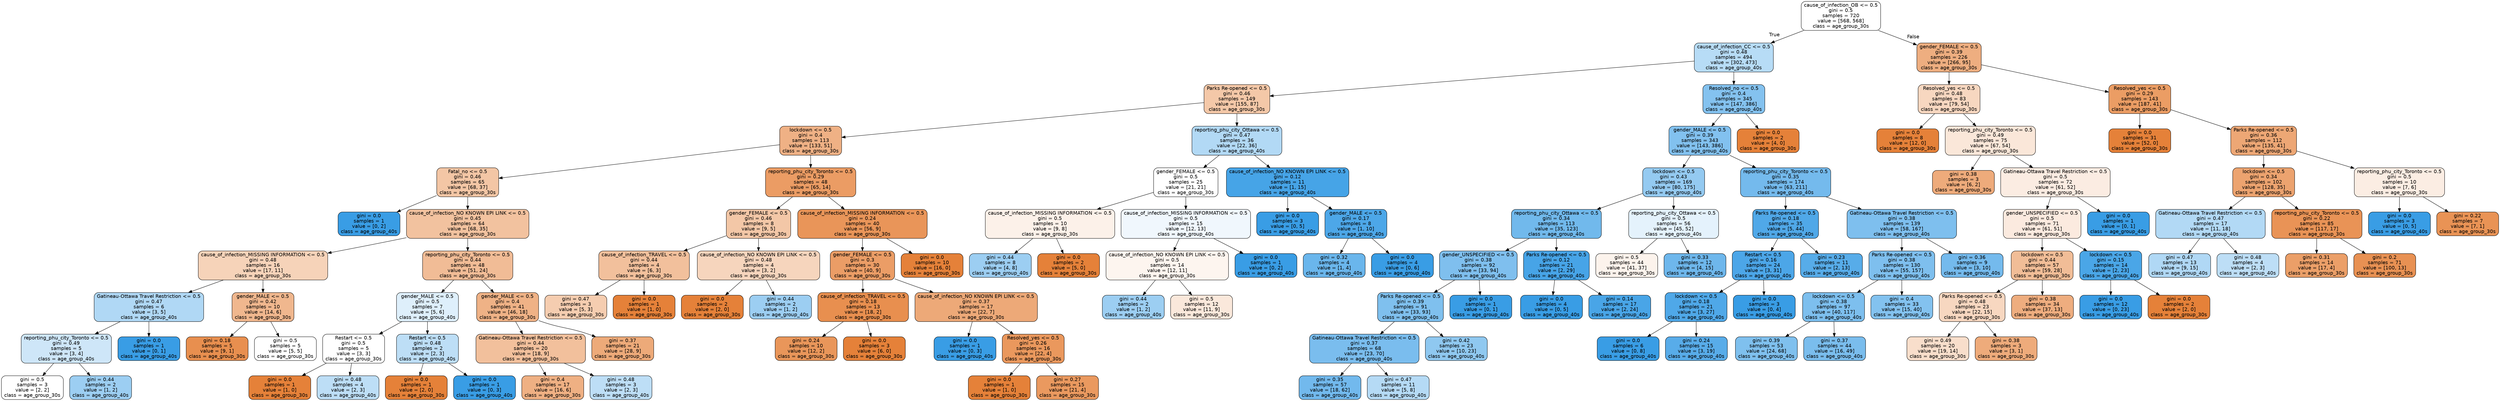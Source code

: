 digraph Tree {
node [shape=box, style="filled, rounded", color="black", fontname=helvetica] ;
edge [fontname=helvetica] ;
0 [label="cause_of_infection_OB <= 0.5\ngini = 0.5\nsamples = 720\nvalue = [568, 568]\nclass = age_group_30s", fillcolor="#ffffff"] ;
1 [label="cause_of_infection_CC <= 0.5\ngini = 0.48\nsamples = 494\nvalue = [302, 473]\nclass = age_group_40s", fillcolor="#b7dcf6"] ;
0 -> 1 [labeldistance=2.5, labelangle=45, headlabel="True"] ;
2 [label="Parks Re-opened <= 0.5\ngini = 0.46\nsamples = 149\nvalue = [155, 87]\nclass = age_group_30s", fillcolor="#f4c8a8"] ;
1 -> 2 ;
3 [label="lockdown <= 0.5\ngini = 0.4\nsamples = 113\nvalue = [133, 51]\nclass = age_group_30s", fillcolor="#efb185"] ;
2 -> 3 ;
4 [label="Fatal_no <= 0.5\ngini = 0.46\nsamples = 65\nvalue = [68, 37]\nclass = age_group_30s", fillcolor="#f3c6a5"] ;
3 -> 4 ;
5 [label="gini = 0.0\nsamples = 1\nvalue = [0, 2]\nclass = age_group_40s", fillcolor="#399de5"] ;
4 -> 5 ;
6 [label="cause_of_infection_NO KNOWN EPI LINK <= 0.5\ngini = 0.45\nsamples = 64\nvalue = [68, 35]\nclass = age_group_30s", fillcolor="#f2c29f"] ;
4 -> 6 ;
7 [label="cause_of_infection_MISSING INFORMATION <= 0.5\ngini = 0.48\nsamples = 16\nvalue = [17, 11]\nclass = age_group_30s", fillcolor="#f6d3b9"] ;
6 -> 7 ;
8 [label="Gatineau-Ottawa Travel Restriction <= 0.5\ngini = 0.47\nsamples = 6\nvalue = [3, 5]\nclass = age_group_40s", fillcolor="#b0d8f5"] ;
7 -> 8 ;
9 [label="reporting_phu_city_Toronto <= 0.5\ngini = 0.49\nsamples = 5\nvalue = [3, 4]\nclass = age_group_40s", fillcolor="#cee6f8"] ;
8 -> 9 ;
10 [label="gini = 0.5\nsamples = 3\nvalue = [2, 2]\nclass = age_group_30s", fillcolor="#ffffff"] ;
9 -> 10 ;
11 [label="gini = 0.44\nsamples = 2\nvalue = [1, 2]\nclass = age_group_40s", fillcolor="#9ccef2"] ;
9 -> 11 ;
12 [label="gini = 0.0\nsamples = 1\nvalue = [0, 1]\nclass = age_group_40s", fillcolor="#399de5"] ;
8 -> 12 ;
13 [label="gender_MALE <= 0.5\ngini = 0.42\nsamples = 10\nvalue = [14, 6]\nclass = age_group_30s", fillcolor="#f0b78e"] ;
7 -> 13 ;
14 [label="gini = 0.18\nsamples = 5\nvalue = [9, 1]\nclass = age_group_30s", fillcolor="#e88f4f"] ;
13 -> 14 ;
15 [label="gini = 0.5\nsamples = 5\nvalue = [5, 5]\nclass = age_group_30s", fillcolor="#ffffff"] ;
13 -> 15 ;
16 [label="reporting_phu_city_Toronto <= 0.5\ngini = 0.44\nsamples = 48\nvalue = [51, 24]\nclass = age_group_30s", fillcolor="#f1bc96"] ;
6 -> 16 ;
17 [label="gender_MALE <= 0.5\ngini = 0.5\nsamples = 7\nvalue = [5, 6]\nclass = age_group_40s", fillcolor="#deeffb"] ;
16 -> 17 ;
18 [label="Restart <= 0.5\ngini = 0.5\nsamples = 5\nvalue = [3, 3]\nclass = age_group_30s", fillcolor="#ffffff"] ;
17 -> 18 ;
19 [label="gini = 0.0\nsamples = 1\nvalue = [1, 0]\nclass = age_group_30s", fillcolor="#e58139"] ;
18 -> 19 ;
20 [label="gini = 0.48\nsamples = 4\nvalue = [2, 3]\nclass = age_group_40s", fillcolor="#bddef6"] ;
18 -> 20 ;
21 [label="Restart <= 0.5\ngini = 0.48\nsamples = 2\nvalue = [2, 3]\nclass = age_group_40s", fillcolor="#bddef6"] ;
17 -> 21 ;
22 [label="gini = 0.0\nsamples = 1\nvalue = [2, 0]\nclass = age_group_30s", fillcolor="#e58139"] ;
21 -> 22 ;
23 [label="gini = 0.0\nsamples = 1\nvalue = [0, 3]\nclass = age_group_40s", fillcolor="#399de5"] ;
21 -> 23 ;
24 [label="gender_MALE <= 0.5\ngini = 0.4\nsamples = 41\nvalue = [46, 18]\nclass = age_group_30s", fillcolor="#efb286"] ;
16 -> 24 ;
25 [label="Gatineau-Ottawa Travel Restriction <= 0.5\ngini = 0.44\nsamples = 20\nvalue = [18, 9]\nclass = age_group_30s", fillcolor="#f2c09c"] ;
24 -> 25 ;
26 [label="gini = 0.4\nsamples = 17\nvalue = [16, 6]\nclass = age_group_30s", fillcolor="#efb083"] ;
25 -> 26 ;
27 [label="gini = 0.48\nsamples = 3\nvalue = [2, 3]\nclass = age_group_40s", fillcolor="#bddef6"] ;
25 -> 27 ;
28 [label="gini = 0.37\nsamples = 21\nvalue = [28, 9]\nclass = age_group_30s", fillcolor="#edaa79"] ;
24 -> 28 ;
29 [label="reporting_phu_city_Toronto <= 0.5\ngini = 0.29\nsamples = 48\nvalue = [65, 14]\nclass = age_group_30s", fillcolor="#eb9c64"] ;
3 -> 29 ;
30 [label="gender_FEMALE <= 0.5\ngini = 0.46\nsamples = 8\nvalue = [9, 5]\nclass = age_group_30s", fillcolor="#f3c7a7"] ;
29 -> 30 ;
31 [label="cause_of_infection_TRAVEL <= 0.5\ngini = 0.44\nsamples = 4\nvalue = [6, 3]\nclass = age_group_30s", fillcolor="#f2c09c"] ;
30 -> 31 ;
32 [label="gini = 0.47\nsamples = 3\nvalue = [5, 3]\nclass = age_group_30s", fillcolor="#f5cdb0"] ;
31 -> 32 ;
33 [label="gini = 0.0\nsamples = 1\nvalue = [1, 0]\nclass = age_group_30s", fillcolor="#e58139"] ;
31 -> 33 ;
34 [label="cause_of_infection_NO KNOWN EPI LINK <= 0.5\ngini = 0.48\nsamples = 4\nvalue = [3, 2]\nclass = age_group_30s", fillcolor="#f6d5bd"] ;
30 -> 34 ;
35 [label="gini = 0.0\nsamples = 2\nvalue = [2, 0]\nclass = age_group_30s", fillcolor="#e58139"] ;
34 -> 35 ;
36 [label="gini = 0.44\nsamples = 2\nvalue = [1, 2]\nclass = age_group_40s", fillcolor="#9ccef2"] ;
34 -> 36 ;
37 [label="cause_of_infection_MISSING INFORMATION <= 0.5\ngini = 0.24\nsamples = 40\nvalue = [56, 9]\nclass = age_group_30s", fillcolor="#e99559"] ;
29 -> 37 ;
38 [label="gender_FEMALE <= 0.5\ngini = 0.3\nsamples = 30\nvalue = [40, 9]\nclass = age_group_30s", fillcolor="#eb9d66"] ;
37 -> 38 ;
39 [label="cause_of_infection_TRAVEL <= 0.5\ngini = 0.18\nsamples = 13\nvalue = [18, 2]\nclass = age_group_30s", fillcolor="#e88f4f"] ;
38 -> 39 ;
40 [label="gini = 0.24\nsamples = 10\nvalue = [12, 2]\nclass = age_group_30s", fillcolor="#e9965a"] ;
39 -> 40 ;
41 [label="gini = 0.0\nsamples = 3\nvalue = [6, 0]\nclass = age_group_30s", fillcolor="#e58139"] ;
39 -> 41 ;
42 [label="cause_of_infection_NO KNOWN EPI LINK <= 0.5\ngini = 0.37\nsamples = 17\nvalue = [22, 7]\nclass = age_group_30s", fillcolor="#eda978"] ;
38 -> 42 ;
43 [label="gini = 0.0\nsamples = 1\nvalue = [0, 3]\nclass = age_group_40s", fillcolor="#399de5"] ;
42 -> 43 ;
44 [label="Resolved_yes <= 0.5\ngini = 0.26\nsamples = 16\nvalue = [22, 4]\nclass = age_group_30s", fillcolor="#ea985d"] ;
42 -> 44 ;
45 [label="gini = 0.0\nsamples = 1\nvalue = [1, 0]\nclass = age_group_30s", fillcolor="#e58139"] ;
44 -> 45 ;
46 [label="gini = 0.27\nsamples = 15\nvalue = [21, 4]\nclass = age_group_30s", fillcolor="#ea995f"] ;
44 -> 46 ;
47 [label="gini = 0.0\nsamples = 10\nvalue = [16, 0]\nclass = age_group_30s", fillcolor="#e58139"] ;
37 -> 47 ;
48 [label="reporting_phu_city_Ottawa <= 0.5\ngini = 0.47\nsamples = 36\nvalue = [22, 36]\nclass = age_group_40s", fillcolor="#b2d9f5"] ;
2 -> 48 ;
49 [label="gender_FEMALE <= 0.5\ngini = 0.5\nsamples = 25\nvalue = [21, 21]\nclass = age_group_30s", fillcolor="#ffffff"] ;
48 -> 49 ;
50 [label="cause_of_infection_MISSING INFORMATION <= 0.5\ngini = 0.5\nsamples = 10\nvalue = [9, 8]\nclass = age_group_30s", fillcolor="#fcf1e9"] ;
49 -> 50 ;
51 [label="gini = 0.44\nsamples = 8\nvalue = [4, 8]\nclass = age_group_40s", fillcolor="#9ccef2"] ;
50 -> 51 ;
52 [label="gini = 0.0\nsamples = 2\nvalue = [5, 0]\nclass = age_group_30s", fillcolor="#e58139"] ;
50 -> 52 ;
53 [label="cause_of_infection_MISSING INFORMATION <= 0.5\ngini = 0.5\nsamples = 15\nvalue = [12, 13]\nclass = age_group_40s", fillcolor="#f0f7fd"] ;
49 -> 53 ;
54 [label="cause_of_infection_NO KNOWN EPI LINK <= 0.5\ngini = 0.5\nsamples = 14\nvalue = [12, 11]\nclass = age_group_30s", fillcolor="#fdf5ef"] ;
53 -> 54 ;
55 [label="gini = 0.44\nsamples = 2\nvalue = [1, 2]\nclass = age_group_40s", fillcolor="#9ccef2"] ;
54 -> 55 ;
56 [label="gini = 0.5\nsamples = 12\nvalue = [11, 9]\nclass = age_group_30s", fillcolor="#fae8db"] ;
54 -> 56 ;
57 [label="gini = 0.0\nsamples = 1\nvalue = [0, 2]\nclass = age_group_40s", fillcolor="#399de5"] ;
53 -> 57 ;
58 [label="cause_of_infection_NO KNOWN EPI LINK <= 0.5\ngini = 0.12\nsamples = 11\nvalue = [1, 15]\nclass = age_group_40s", fillcolor="#46a4e7"] ;
48 -> 58 ;
59 [label="gini = 0.0\nsamples = 3\nvalue = [0, 5]\nclass = age_group_40s", fillcolor="#399de5"] ;
58 -> 59 ;
60 [label="gender_MALE <= 0.5\ngini = 0.17\nsamples = 8\nvalue = [1, 10]\nclass = age_group_40s", fillcolor="#4da7e8"] ;
58 -> 60 ;
61 [label="gini = 0.32\nsamples = 4\nvalue = [1, 4]\nclass = age_group_40s", fillcolor="#6ab6ec"] ;
60 -> 61 ;
62 [label="gini = 0.0\nsamples = 4\nvalue = [0, 6]\nclass = age_group_40s", fillcolor="#399de5"] ;
60 -> 62 ;
63 [label="Resolved_no <= 0.5\ngini = 0.4\nsamples = 345\nvalue = [147, 386]\nclass = age_group_40s", fillcolor="#84c2ef"] ;
1 -> 63 ;
64 [label="gender_MALE <= 0.5\ngini = 0.39\nsamples = 343\nvalue = [143, 386]\nclass = age_group_40s", fillcolor="#82c1ef"] ;
63 -> 64 ;
65 [label="lockdown <= 0.5\ngini = 0.43\nsamples = 169\nvalue = [80, 175]\nclass = age_group_40s", fillcolor="#94caf1"] ;
64 -> 65 ;
66 [label="reporting_phu_city_Ottawa <= 0.5\ngini = 0.34\nsamples = 113\nvalue = [35, 123]\nclass = age_group_40s", fillcolor="#71b9ec"] ;
65 -> 66 ;
67 [label="gender_UNSPECIFIED <= 0.5\ngini = 0.38\nsamples = 92\nvalue = [33, 94]\nclass = age_group_40s", fillcolor="#7fbfee"] ;
66 -> 67 ;
68 [label="Parks Re-opened <= 0.5\ngini = 0.39\nsamples = 91\nvalue = [33, 93]\nclass = age_group_40s", fillcolor="#7fc0ee"] ;
67 -> 68 ;
69 [label="Gatineau-Ottawa Travel Restriction <= 0.5\ngini = 0.37\nsamples = 68\nvalue = [23, 70]\nclass = age_group_40s", fillcolor="#7abdee"] ;
68 -> 69 ;
70 [label="gini = 0.35\nsamples = 57\nvalue = [18, 62]\nclass = age_group_40s", fillcolor="#72b9ed"] ;
69 -> 70 ;
71 [label="gini = 0.47\nsamples = 11\nvalue = [5, 8]\nclass = age_group_40s", fillcolor="#b5daf5"] ;
69 -> 71 ;
72 [label="gini = 0.42\nsamples = 23\nvalue = [10, 23]\nclass = age_group_40s", fillcolor="#8fc8f0"] ;
68 -> 72 ;
73 [label="gini = 0.0\nsamples = 1\nvalue = [0, 1]\nclass = age_group_40s", fillcolor="#399de5"] ;
67 -> 73 ;
74 [label="Parks Re-opened <= 0.5\ngini = 0.12\nsamples = 21\nvalue = [2, 29]\nclass = age_group_40s", fillcolor="#47a4e7"] ;
66 -> 74 ;
75 [label="gini = 0.0\nsamples = 4\nvalue = [0, 5]\nclass = age_group_40s", fillcolor="#399de5"] ;
74 -> 75 ;
76 [label="gini = 0.14\nsamples = 17\nvalue = [2, 24]\nclass = age_group_40s", fillcolor="#49a5e7"] ;
74 -> 76 ;
77 [label="reporting_phu_city_Ottawa <= 0.5\ngini = 0.5\nsamples = 56\nvalue = [45, 52]\nclass = age_group_40s", fillcolor="#e4f2fc"] ;
65 -> 77 ;
78 [label="gini = 0.5\nsamples = 44\nvalue = [41, 37]\nclass = age_group_30s", fillcolor="#fcf3ec"] ;
77 -> 78 ;
79 [label="gini = 0.33\nsamples = 12\nvalue = [4, 15]\nclass = age_group_40s", fillcolor="#6eb7ec"] ;
77 -> 79 ;
80 [label="reporting_phu_city_Toronto <= 0.5\ngini = 0.35\nsamples = 174\nvalue = [63, 211]\nclass = age_group_40s", fillcolor="#74baed"] ;
64 -> 80 ;
81 [label="Parks Re-opened <= 0.5\ngini = 0.18\nsamples = 35\nvalue = [5, 44]\nclass = age_group_40s", fillcolor="#50a8e8"] ;
80 -> 81 ;
82 [label="Restart <= 0.5\ngini = 0.16\nsamples = 24\nvalue = [3, 31]\nclass = age_group_40s", fillcolor="#4ca6e8"] ;
81 -> 82 ;
83 [label="lockdown <= 0.5\ngini = 0.18\nsamples = 21\nvalue = [3, 27]\nclass = age_group_40s", fillcolor="#4fa8e8"] ;
82 -> 83 ;
84 [label="gini = 0.0\nsamples = 6\nvalue = [0, 8]\nclass = age_group_40s", fillcolor="#399de5"] ;
83 -> 84 ;
85 [label="gini = 0.24\nsamples = 15\nvalue = [3, 19]\nclass = age_group_40s", fillcolor="#58ace9"] ;
83 -> 85 ;
86 [label="gini = 0.0\nsamples = 3\nvalue = [0, 4]\nclass = age_group_40s", fillcolor="#399de5"] ;
82 -> 86 ;
87 [label="gini = 0.23\nsamples = 11\nvalue = [2, 13]\nclass = age_group_40s", fillcolor="#57ace9"] ;
81 -> 87 ;
88 [label="Gatineau-Ottawa Travel Restriction <= 0.5\ngini = 0.38\nsamples = 139\nvalue = [58, 167]\nclass = age_group_40s", fillcolor="#7ebfee"] ;
80 -> 88 ;
89 [label="Parks Re-opened <= 0.5\ngini = 0.38\nsamples = 130\nvalue = [55, 157]\nclass = age_group_40s", fillcolor="#7ebfee"] ;
88 -> 89 ;
90 [label="lockdown <= 0.5\ngini = 0.38\nsamples = 97\nvalue = [40, 117]\nclass = age_group_40s", fillcolor="#7dbfee"] ;
89 -> 90 ;
91 [label="gini = 0.39\nsamples = 53\nvalue = [24, 68]\nclass = age_group_40s", fillcolor="#7fc0ee"] ;
90 -> 91 ;
92 [label="gini = 0.37\nsamples = 44\nvalue = [16, 49]\nclass = age_group_40s", fillcolor="#7abded"] ;
90 -> 92 ;
93 [label="gini = 0.4\nsamples = 33\nvalue = [15, 40]\nclass = age_group_40s", fillcolor="#83c2ef"] ;
89 -> 93 ;
94 [label="gini = 0.36\nsamples = 9\nvalue = [3, 10]\nclass = age_group_40s", fillcolor="#74baed"] ;
88 -> 94 ;
95 [label="gini = 0.0\nsamples = 2\nvalue = [4, 0]\nclass = age_group_30s", fillcolor="#e58139"] ;
63 -> 95 ;
96 [label="gender_FEMALE <= 0.5\ngini = 0.39\nsamples = 226\nvalue = [266, 95]\nclass = age_group_30s", fillcolor="#eeae80"] ;
0 -> 96 [labeldistance=2.5, labelangle=-45, headlabel="False"] ;
97 [label="Resolved_yes <= 0.5\ngini = 0.48\nsamples = 83\nvalue = [79, 54]\nclass = age_group_30s", fillcolor="#f7d7c0"] ;
96 -> 97 ;
98 [label="gini = 0.0\nsamples = 8\nvalue = [12, 0]\nclass = age_group_30s", fillcolor="#e58139"] ;
97 -> 98 ;
99 [label="reporting_phu_city_Toronto <= 0.5\ngini = 0.49\nsamples = 75\nvalue = [67, 54]\nclass = age_group_30s", fillcolor="#fae7d9"] ;
97 -> 99 ;
100 [label="gini = 0.38\nsamples = 3\nvalue = [6, 2]\nclass = age_group_30s", fillcolor="#eeab7b"] ;
99 -> 100 ;
101 [label="Gatineau-Ottawa Travel Restriction <= 0.5\ngini = 0.5\nsamples = 72\nvalue = [61, 52]\nclass = age_group_30s", fillcolor="#fbece2"] ;
99 -> 101 ;
102 [label="gender_UNSPECIFIED <= 0.5\ngini = 0.5\nsamples = 71\nvalue = [61, 51]\nclass = age_group_30s", fillcolor="#fbeadf"] ;
101 -> 102 ;
103 [label="lockdown <= 0.5\ngini = 0.44\nsamples = 57\nvalue = [59, 28]\nclass = age_group_30s", fillcolor="#f1bd97"] ;
102 -> 103 ;
104 [label="Parks Re-opened <= 0.5\ngini = 0.48\nsamples = 23\nvalue = [22, 15]\nclass = age_group_30s", fillcolor="#f7d7c0"] ;
103 -> 104 ;
105 [label="gini = 0.49\nsamples = 20\nvalue = [19, 14]\nclass = age_group_30s", fillcolor="#f8decb"] ;
104 -> 105 ;
106 [label="gini = 0.38\nsamples = 3\nvalue = [3, 1]\nclass = age_group_30s", fillcolor="#eeab7b"] ;
104 -> 106 ;
107 [label="gini = 0.38\nsamples = 34\nvalue = [37, 13]\nclass = age_group_30s", fillcolor="#eead7f"] ;
103 -> 107 ;
108 [label="lockdown <= 0.5\ngini = 0.15\nsamples = 14\nvalue = [2, 23]\nclass = age_group_40s", fillcolor="#4aa6e7"] ;
102 -> 108 ;
109 [label="gini = 0.0\nsamples = 12\nvalue = [0, 23]\nclass = age_group_40s", fillcolor="#399de5"] ;
108 -> 109 ;
110 [label="gini = 0.0\nsamples = 2\nvalue = [2, 0]\nclass = age_group_30s", fillcolor="#e58139"] ;
108 -> 110 ;
111 [label="gini = 0.0\nsamples = 1\nvalue = [0, 1]\nclass = age_group_40s", fillcolor="#399de5"] ;
101 -> 111 ;
112 [label="Resolved_yes <= 0.5\ngini = 0.29\nsamples = 143\nvalue = [187, 41]\nclass = age_group_30s", fillcolor="#eb9d64"] ;
96 -> 112 ;
113 [label="gini = 0.0\nsamples = 31\nvalue = [52, 0]\nclass = age_group_30s", fillcolor="#e58139"] ;
112 -> 113 ;
114 [label="Parks Re-opened <= 0.5\ngini = 0.36\nsamples = 112\nvalue = [135, 41]\nclass = age_group_30s", fillcolor="#eda775"] ;
112 -> 114 ;
115 [label="lockdown <= 0.5\ngini = 0.34\nsamples = 102\nvalue = [128, 35]\nclass = age_group_30s", fillcolor="#eca36f"] ;
114 -> 115 ;
116 [label="Gatineau-Ottawa Travel Restriction <= 0.5\ngini = 0.47\nsamples = 17\nvalue = [11, 18]\nclass = age_group_40s", fillcolor="#b2d9f5"] ;
115 -> 116 ;
117 [label="gini = 0.47\nsamples = 13\nvalue = [9, 15]\nclass = age_group_40s", fillcolor="#b0d8f5"] ;
116 -> 117 ;
118 [label="gini = 0.48\nsamples = 4\nvalue = [2, 3]\nclass = age_group_40s", fillcolor="#bddef6"] ;
116 -> 118 ;
119 [label="reporting_phu_city_Toronto <= 0.5\ngini = 0.22\nsamples = 85\nvalue = [117, 17]\nclass = age_group_30s", fillcolor="#e99356"] ;
115 -> 119 ;
120 [label="gini = 0.31\nsamples = 14\nvalue = [17, 4]\nclass = age_group_30s", fillcolor="#eb9f68"] ;
119 -> 120 ;
121 [label="gini = 0.2\nsamples = 71\nvalue = [100, 13]\nclass = age_group_30s", fillcolor="#e89153"] ;
119 -> 121 ;
122 [label="reporting_phu_city_Toronto <= 0.5\ngini = 0.5\nsamples = 10\nvalue = [7, 6]\nclass = age_group_30s", fillcolor="#fbede3"] ;
114 -> 122 ;
123 [label="gini = 0.0\nsamples = 3\nvalue = [0, 5]\nclass = age_group_40s", fillcolor="#399de5"] ;
122 -> 123 ;
124 [label="gini = 0.22\nsamples = 7\nvalue = [7, 1]\nclass = age_group_30s", fillcolor="#e99355"] ;
122 -> 124 ;
}